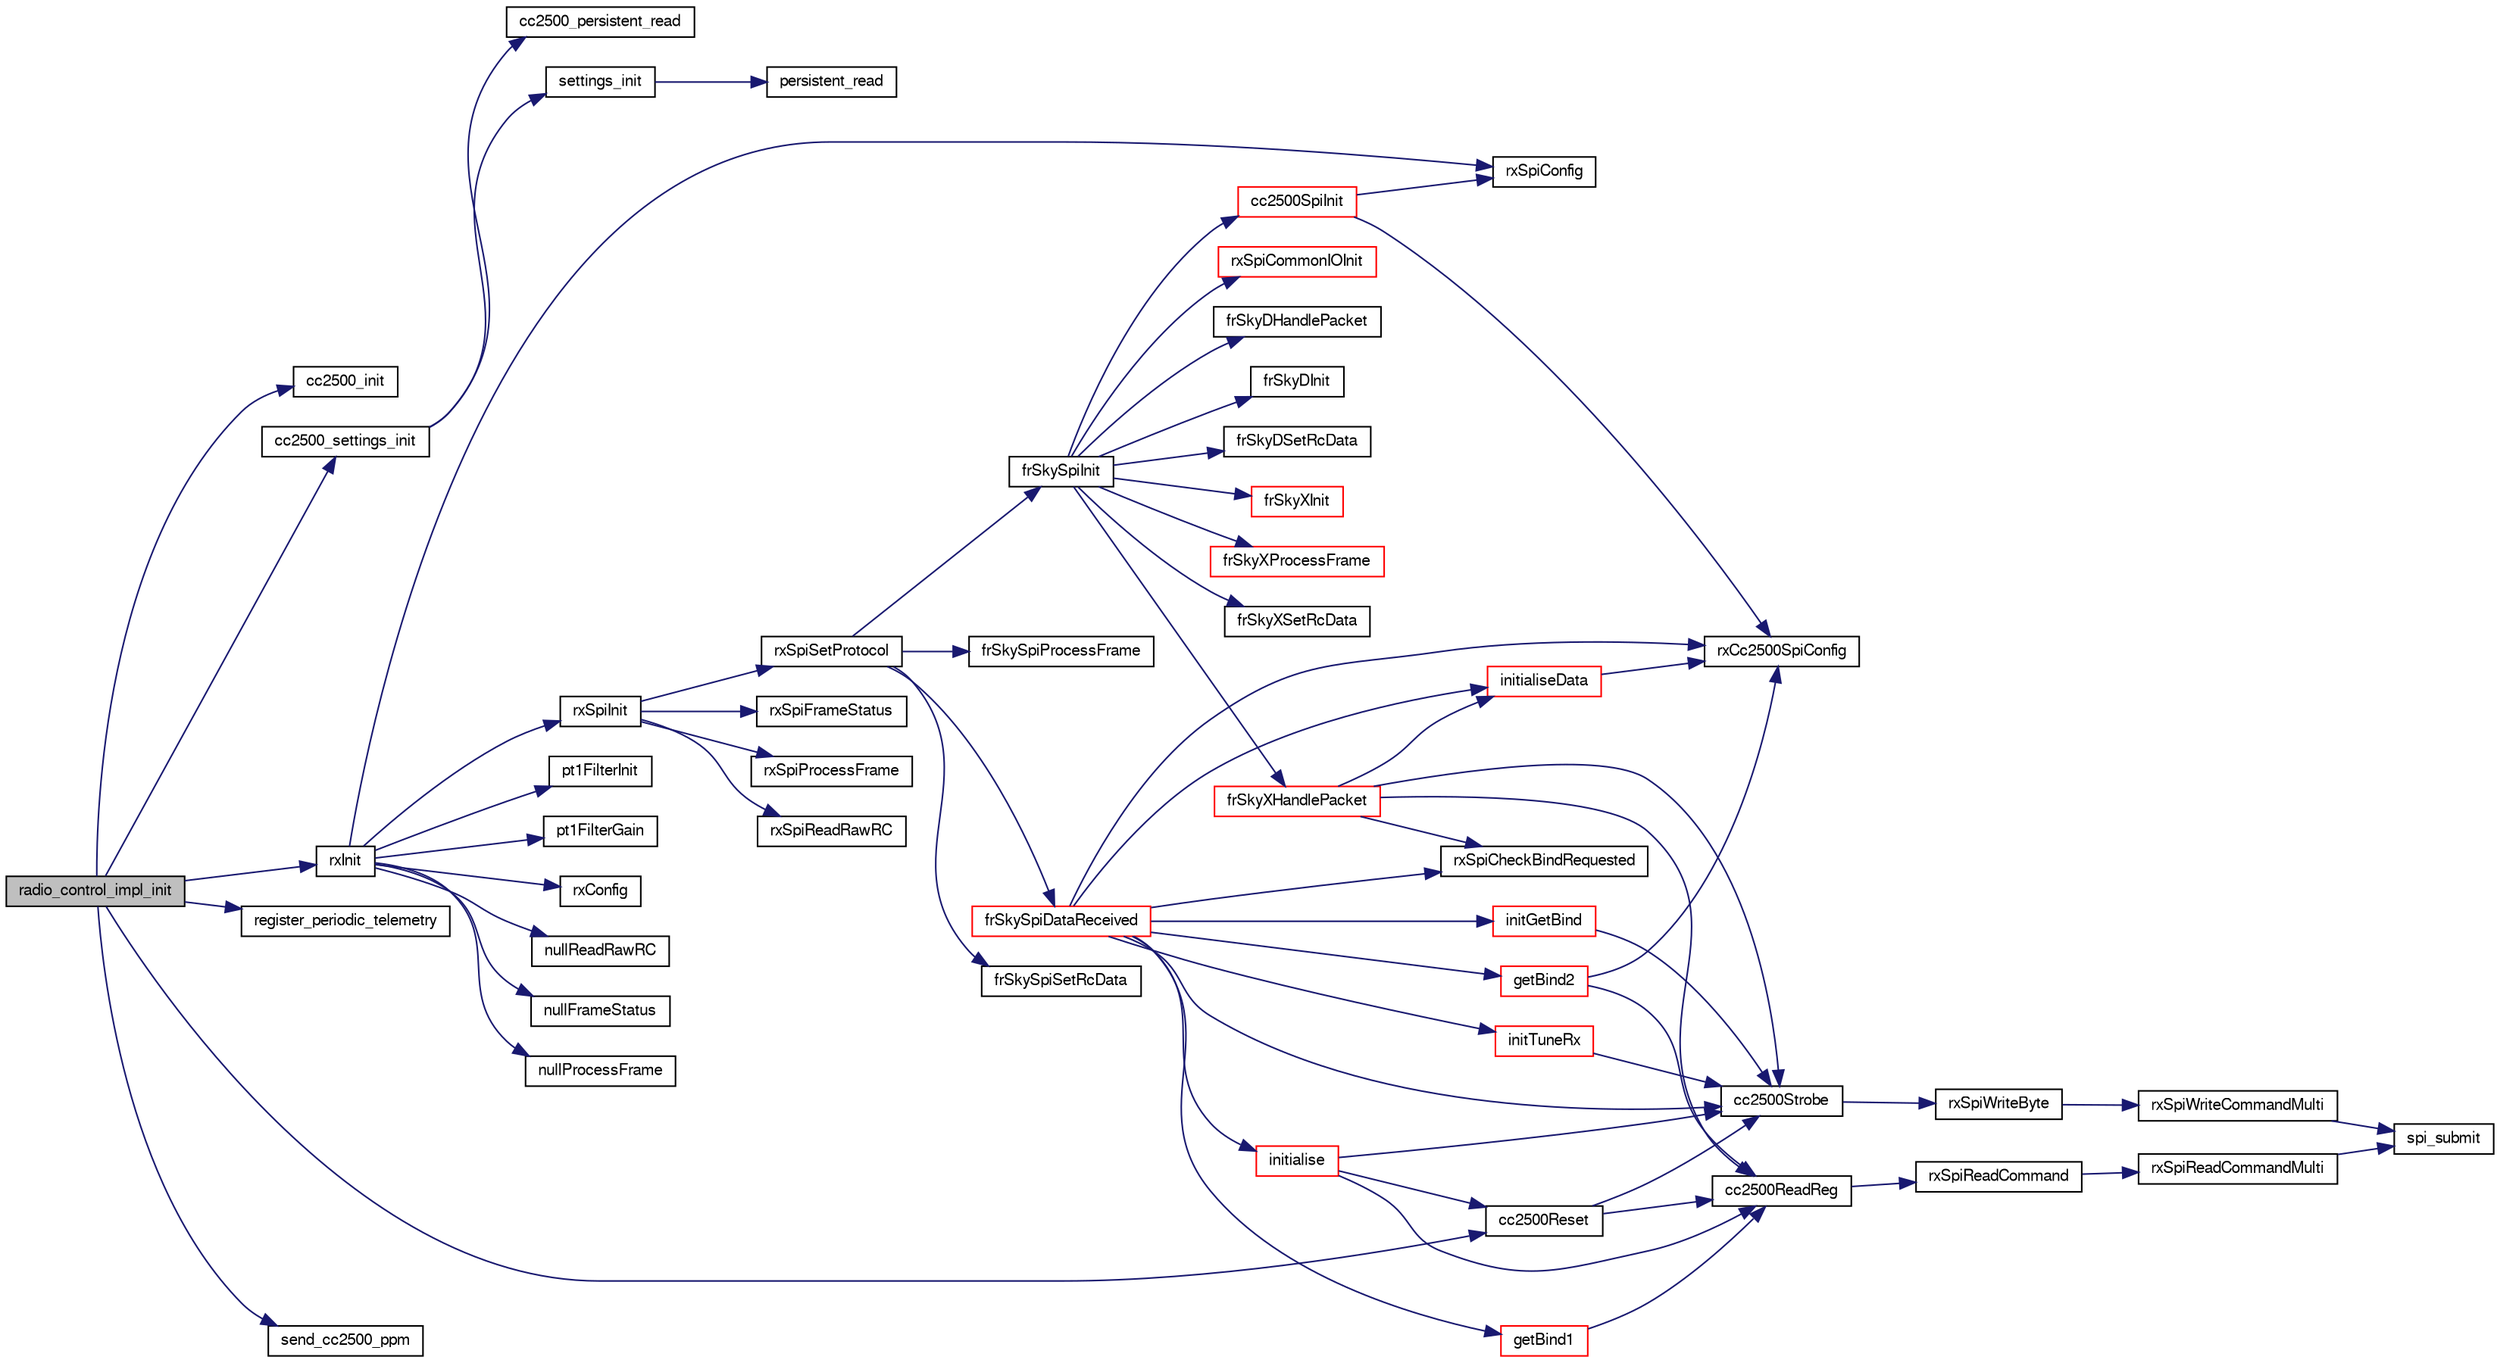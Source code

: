 digraph "radio_control_impl_init"
{
  edge [fontname="FreeSans",fontsize="10",labelfontname="FreeSans",labelfontsize="10"];
  node [fontname="FreeSans",fontsize="10",shape=record];
  rankdir="LR";
  Node1 [label="radio_control_impl_init",height=0.2,width=0.4,color="black", fillcolor="grey75", style="filled", fontcolor="black"];
  Node1 -> Node2 [color="midnightblue",fontsize="10",style="solid",fontname="FreeSans"];
  Node2 [label="cc2500_init",height=0.2,width=0.4,color="black", fillcolor="white", style="filled",URL="$cc2500_8c.html#a789c41a330de75ba23528bbdc7060592"];
  Node1 -> Node3 [color="midnightblue",fontsize="10",style="solid",fontname="FreeSans"];
  Node3 [label="cc2500_settings_init",height=0.2,width=0.4,color="black", fillcolor="white", style="filled",URL="$cc2500__settings_8c.html#a05d761a2c53707eb1216a322cd8a0141"];
  Node3 -> Node4 [color="midnightblue",fontsize="10",style="solid",fontname="FreeSans"];
  Node4 [label="settings_init",height=0.2,width=0.4,color="black", fillcolor="white", style="filled",URL="$settings_8c.html#a5f9a5a2e826aec11c77548f2a541fb9e"];
  Node4 -> Node5 [color="midnightblue",fontsize="10",style="solid",fontname="FreeSans"];
  Node5 [label="persistent_read",height=0.2,width=0.4,color="black", fillcolor="white", style="filled",URL="$chibios_2modules_2core_2settings__arch_8c.html#a6d60026540670a5fc2ac03dee06c791e"];
  Node3 -> Node6 [color="midnightblue",fontsize="10",style="solid",fontname="FreeSans"];
  Node6 [label="cc2500_persistent_read",height=0.2,width=0.4,color="black", fillcolor="white", style="filled",URL="$cc2500__settings_8c.html#ad9416de80534b9fcf9e9fe243e94458e"];
  Node1 -> Node7 [color="midnightblue",fontsize="10",style="solid",fontname="FreeSans"];
  Node7 [label="cc2500Reset",height=0.2,width=0.4,color="black", fillcolor="white", style="filled",URL="$cc2500_8c.html#a82d8aae1191b403189abfbd500efaaae"];
  Node7 -> Node8 [color="midnightblue",fontsize="10",style="solid",fontname="FreeSans"];
  Node8 [label="cc2500Strobe",height=0.2,width=0.4,color="black", fillcolor="white", style="filled",URL="$cc2500_8c.html#a5f48b0ae3036525c7ddd12b61b2f92cc"];
  Node8 -> Node9 [color="midnightblue",fontsize="10",style="solid",fontname="FreeSans"];
  Node9 [label="rxSpiWriteByte",height=0.2,width=0.4,color="black", fillcolor="white", style="filled",URL="$cc2500_8c.html#af21ded081906c8c7339acef1caeaa8e3"];
  Node9 -> Node10 [color="midnightblue",fontsize="10",style="solid",fontname="FreeSans"];
  Node10 [label="rxSpiWriteCommandMulti",height=0.2,width=0.4,color="black", fillcolor="white", style="filled",URL="$cc2500_8c.html#aa88e934fdd4f5f4f40dfa59c7060c208"];
  Node10 -> Node11 [color="midnightblue",fontsize="10",style="solid",fontname="FreeSans"];
  Node11 [label="spi_submit",height=0.2,width=0.4,color="black", fillcolor="white", style="filled",URL="$group__spi.html#ga5d383931766cb373ebad0b8bc26d439d",tooltip="Submit SPI transaction. "];
  Node7 -> Node12 [color="midnightblue",fontsize="10",style="solid",fontname="FreeSans"];
  Node12 [label="cc2500ReadReg",height=0.2,width=0.4,color="black", fillcolor="white", style="filled",URL="$cc2500_8c.html#a16824ba518eea5c5e67b3daeeb599269"];
  Node12 -> Node13 [color="midnightblue",fontsize="10",style="solid",fontname="FreeSans"];
  Node13 [label="rxSpiReadCommand",height=0.2,width=0.4,color="black", fillcolor="white", style="filled",URL="$cc2500_8c.html#a144a5804c6f5e30744e48c7c93d7db5a"];
  Node13 -> Node14 [color="midnightblue",fontsize="10",style="solid",fontname="FreeSans"];
  Node14 [label="rxSpiReadCommandMulti",height=0.2,width=0.4,color="black", fillcolor="white", style="filled",URL="$cc2500_8c.html#aa9910adea9b66f2a6e49176819f19b0c"];
  Node14 -> Node11 [color="midnightblue",fontsize="10",style="solid",fontname="FreeSans"];
  Node1 -> Node15 [color="midnightblue",fontsize="10",style="solid",fontname="FreeSans"];
  Node15 [label="register_periodic_telemetry",height=0.2,width=0.4,color="black", fillcolor="white", style="filled",URL="$telemetry_8c.html#a8b8cf43739f06c54d16370c141b541a0",tooltip="Register a telemetry callback function. "];
  Node1 -> Node16 [color="midnightblue",fontsize="10",style="solid",fontname="FreeSans"];
  Node16 [label="rxInit",height=0.2,width=0.4,color="black", fillcolor="white", style="filled",URL="$cc2500__rx_8c.html#a2b22f66cf63b1438ff45127b7674d1a9",tooltip="!TODO remove this extern, only needed once for channelCount "];
  Node16 -> Node17 [color="midnightblue",fontsize="10",style="solid",fontname="FreeSans"];
  Node17 [label="rxConfig",height=0.2,width=0.4,color="black", fillcolor="white", style="filled",URL="$cc2500__settings_8c.html#af06545e739401827aa40484c0ad98353"];
  Node16 -> Node18 [color="midnightblue",fontsize="10",style="solid",fontname="FreeSans"];
  Node18 [label="nullReadRawRC",height=0.2,width=0.4,color="black", fillcolor="white", style="filled",URL="$cc2500__rx_8c.html#ac5d1940eb2bc691c3131c96f05b53d8b"];
  Node16 -> Node19 [color="midnightblue",fontsize="10",style="solid",fontname="FreeSans"];
  Node19 [label="nullFrameStatus",height=0.2,width=0.4,color="black", fillcolor="white", style="filled",URL="$cc2500__rx_8c.html#a93c3050d3a97bd524440b3a670fda546"];
  Node16 -> Node20 [color="midnightblue",fontsize="10",style="solid",fontname="FreeSans"];
  Node20 [label="nullProcessFrame",height=0.2,width=0.4,color="black", fillcolor="white", style="filled",URL="$cc2500__rx_8c.html#a84f01aa00332cb0cebc0516356902362"];
  Node16 -> Node21 [color="midnightblue",fontsize="10",style="solid",fontname="FreeSans"];
  Node21 [label="rxSpiInit",height=0.2,width=0.4,color="black", fillcolor="white", style="filled",URL="$cc2500__rx__spi_8c.html#a69c86568ea4d5d0b6b27d470946083c5"];
  Node21 -> Node22 [color="midnightblue",fontsize="10",style="solid",fontname="FreeSans"];
  Node22 [label="rxSpiSetProtocol",height=0.2,width=0.4,color="black", fillcolor="white", style="filled",URL="$cc2500__rx__spi_8c.html#a3d2e6ea2ec7d87bc2067c0fd06ecc5c0"];
  Node22 -> Node23 [color="midnightblue",fontsize="10",style="solid",fontname="FreeSans"];
  Node23 [label="frSkySpiInit",height=0.2,width=0.4,color="black", fillcolor="white", style="filled",URL="$cc2500__frsky__common_8h.html#ae9a644b9be932a275c8b3c77fd33f0f9"];
  Node23 -> Node24 [color="midnightblue",fontsize="10",style="solid",fontname="FreeSans"];
  Node24 [label="cc2500SpiInit",height=0.2,width=0.4,color="red", fillcolor="white", style="filled",URL="$cc2500__common_8c.html#a384a659dc20e7a7df306027141c8d0ef"];
  Node24 -> Node25 [color="midnightblue",fontsize="10",style="solid",fontname="FreeSans"];
  Node25 [label="rxCc2500SpiConfig",height=0.2,width=0.4,color="black", fillcolor="white", style="filled",URL="$cc2500__settings_8c.html#aad1629e38fffa025a33f8054243bd6f0"];
  Node24 -> Node26 [color="midnightblue",fontsize="10",style="solid",fontname="FreeSans"];
  Node26 [label="rxSpiConfig",height=0.2,width=0.4,color="black", fillcolor="white", style="filled",URL="$cc2500__settings_8c.html#a56bfe7bd9539b3618207bc6ee9688636"];
  Node23 -> Node27 [color="midnightblue",fontsize="10",style="solid",fontname="FreeSans"];
  Node27 [label="frSkyDHandlePacket",height=0.2,width=0.4,color="black", fillcolor="white", style="filled",URL="$cc2500__frsky__d_8h.html#a1fabcc6286af8150d908f18c6cc66821"];
  Node23 -> Node28 [color="midnightblue",fontsize="10",style="solid",fontname="FreeSans"];
  Node28 [label="frSkyDInit",height=0.2,width=0.4,color="black", fillcolor="white", style="filled",URL="$cc2500__frsky__d_8h.html#affefe39779ed1cef49b38cd6da7bb8f9"];
  Node23 -> Node29 [color="midnightblue",fontsize="10",style="solid",fontname="FreeSans"];
  Node29 [label="frSkyDSetRcData",height=0.2,width=0.4,color="black", fillcolor="white", style="filled",URL="$cc2500__frsky__d_8h.html#a0e8b3f46bfa560c14661c76e64d2583f"];
  Node23 -> Node30 [color="midnightblue",fontsize="10",style="solid",fontname="FreeSans"];
  Node30 [label="frSkyXHandlePacket",height=0.2,width=0.4,color="red", fillcolor="white", style="filled",URL="$cc2500__frsky__x_8c.html#a90776c7143b1e75512e9bf975aca774e"];
  Node30 -> Node12 [color="midnightblue",fontsize="10",style="solid",fontname="FreeSans"];
  Node30 -> Node8 [color="midnightblue",fontsize="10",style="solid",fontname="FreeSans"];
  Node30 -> Node31 [color="midnightblue",fontsize="10",style="solid",fontname="FreeSans"];
  Node31 [label="initialiseData",height=0.2,width=0.4,color="red", fillcolor="white", style="filled",URL="$cc2500__frsky__shared_8c.html#aeb0e66b7e7d77f928e122ea1dfab26fb"];
  Node31 -> Node25 [color="midnightblue",fontsize="10",style="solid",fontname="FreeSans"];
  Node30 -> Node32 [color="midnightblue",fontsize="10",style="solid",fontname="FreeSans"];
  Node32 [label="rxSpiCheckBindRequested",height=0.2,width=0.4,color="black", fillcolor="white", style="filled",URL="$cc2500__rx__spi__common_8c.html#af3ce512f5a32f9e6142ab1b659ae7524"];
  Node23 -> Node33 [color="midnightblue",fontsize="10",style="solid",fontname="FreeSans"];
  Node33 [label="frSkyXInit",height=0.2,width=0.4,color="red", fillcolor="white", style="filled",URL="$cc2500__frsky__x_8c.html#a09aedfa0332a58b4e89a15471892e08d"];
  Node23 -> Node34 [color="midnightblue",fontsize="10",style="solid",fontname="FreeSans"];
  Node34 [label="frSkyXProcessFrame",height=0.2,width=0.4,color="red", fillcolor="white", style="filled",URL="$cc2500__frsky__x_8c.html#aaa0d6bdd7091f3e1afc2422c4892e19e"];
  Node23 -> Node35 [color="midnightblue",fontsize="10",style="solid",fontname="FreeSans"];
  Node35 [label="frSkyXSetRcData",height=0.2,width=0.4,color="black", fillcolor="white", style="filled",URL="$cc2500__frsky__x_8c.html#ad8790d5ac8de3cf13eab7f9e583dd937"];
  Node23 -> Node36 [color="midnightblue",fontsize="10",style="solid",fontname="FreeSans"];
  Node36 [label="rxSpiCommonIOInit",height=0.2,width=0.4,color="red", fillcolor="white", style="filled",URL="$cc2500__rx__spi__common_8c.html#ac87484f67887c58eaaf8b24a55d6af88"];
  Node22 -> Node37 [color="midnightblue",fontsize="10",style="solid",fontname="FreeSans"];
  Node37 [label="frSkySpiDataReceived",height=0.2,width=0.4,color="red", fillcolor="white", style="filled",URL="$cc2500__frsky__common_8h.html#a16e7d002b9f1b3db1d847d1e757eb243"];
  Node37 -> Node8 [color="midnightblue",fontsize="10",style="solid",fontname="FreeSans"];
  Node37 -> Node38 [color="midnightblue",fontsize="10",style="solid",fontname="FreeSans"];
  Node38 [label="getBind1",height=0.2,width=0.4,color="red", fillcolor="white", style="filled",URL="$cc2500__frsky__shared_8c.html#a628daf8eab28fce0cf869ec4af2f052c"];
  Node38 -> Node12 [color="midnightblue",fontsize="10",style="solid",fontname="FreeSans"];
  Node37 -> Node39 [color="midnightblue",fontsize="10",style="solid",fontname="FreeSans"];
  Node39 [label="getBind2",height=0.2,width=0.4,color="red", fillcolor="white", style="filled",URL="$cc2500__frsky__shared_8c.html#a6f9162189b8e5ec937d4027ae289d928"];
  Node39 -> Node12 [color="midnightblue",fontsize="10",style="solid",fontname="FreeSans"];
  Node39 -> Node25 [color="midnightblue",fontsize="10",style="solid",fontname="FreeSans"];
  Node37 -> Node40 [color="midnightblue",fontsize="10",style="solid",fontname="FreeSans"];
  Node40 [label="initGetBind",height=0.2,width=0.4,color="red", fillcolor="white", style="filled",URL="$cc2500__frsky__shared_8c.html#a528b38863b0d5694139f9c97b03b3de2"];
  Node40 -> Node8 [color="midnightblue",fontsize="10",style="solid",fontname="FreeSans"];
  Node37 -> Node41 [color="midnightblue",fontsize="10",style="solid",fontname="FreeSans"];
  Node41 [label="initialise",height=0.2,width=0.4,color="red", fillcolor="white", style="filled",URL="$cc2500__frsky__shared_8c.html#a803f76032aeda59a1a0e707ee9256894"];
  Node41 -> Node12 [color="midnightblue",fontsize="10",style="solid",fontname="FreeSans"];
  Node41 -> Node7 [color="midnightblue",fontsize="10",style="solid",fontname="FreeSans"];
  Node41 -> Node8 [color="midnightblue",fontsize="10",style="solid",fontname="FreeSans"];
  Node37 -> Node31 [color="midnightblue",fontsize="10",style="solid",fontname="FreeSans"];
  Node37 -> Node42 [color="midnightblue",fontsize="10",style="solid",fontname="FreeSans"];
  Node42 [label="initTuneRx",height=0.2,width=0.4,color="red", fillcolor="white", style="filled",URL="$cc2500__frsky__shared_8c.html#acd78ab0f584bb8800c35994a51aa78a9"];
  Node42 -> Node8 [color="midnightblue",fontsize="10",style="solid",fontname="FreeSans"];
  Node37 -> Node25 [color="midnightblue",fontsize="10",style="solid",fontname="FreeSans"];
  Node37 -> Node32 [color="midnightblue",fontsize="10",style="solid",fontname="FreeSans"];
  Node22 -> Node43 [color="midnightblue",fontsize="10",style="solid",fontname="FreeSans"];
  Node43 [label="frSkySpiSetRcData",height=0.2,width=0.4,color="black", fillcolor="white", style="filled",URL="$cc2500__frsky__common_8h.html#a892b2fa126f26f23d001726c99375e95"];
  Node22 -> Node44 [color="midnightblue",fontsize="10",style="solid",fontname="FreeSans"];
  Node44 [label="frSkySpiProcessFrame",height=0.2,width=0.4,color="black", fillcolor="white", style="filled",URL="$cc2500__frsky__common_8h.html#aa4effb30e9de8b5244368623d5265e72"];
  Node21 -> Node45 [color="midnightblue",fontsize="10",style="solid",fontname="FreeSans"];
  Node45 [label="rxSpiReadRawRC",height=0.2,width=0.4,color="black", fillcolor="white", style="filled",URL="$cc2500__rx__spi_8c.html#af73ceb2662c274b493a06c67fc3ab7ae"];
  Node21 -> Node46 [color="midnightblue",fontsize="10",style="solid",fontname="FreeSans"];
  Node46 [label="rxSpiFrameStatus",height=0.2,width=0.4,color="black", fillcolor="white", style="filled",URL="$cc2500__rx__spi_8c.html#af7042d849711c77eddbe29bbb376b559"];
  Node21 -> Node47 [color="midnightblue",fontsize="10",style="solid",fontname="FreeSans"];
  Node47 [label="rxSpiProcessFrame",height=0.2,width=0.4,color="black", fillcolor="white", style="filled",URL="$cc2500__rx__spi_8c.html#a194c1961355119b3c16bc44cb59cff59"];
  Node16 -> Node26 [color="midnightblue",fontsize="10",style="solid",fontname="FreeSans"];
  Node16 -> Node48 [color="midnightblue",fontsize="10",style="solid",fontname="FreeSans"];
  Node48 [label="pt1FilterInit",height=0.2,width=0.4,color="black", fillcolor="white", style="filled",URL="$cc2500__compat_8c.html#a0acb1005b01d0a3eb384631377d81bc8"];
  Node16 -> Node49 [color="midnightblue",fontsize="10",style="solid",fontname="FreeSans"];
  Node49 [label="pt1FilterGain",height=0.2,width=0.4,color="black", fillcolor="white", style="filled",URL="$cc2500__compat_8c.html#aba941619bd16a3071dea1dc4611b8b55"];
  Node1 -> Node50 [color="midnightblue",fontsize="10",style="solid",fontname="FreeSans"];
  Node50 [label="send_cc2500_ppm",height=0.2,width=0.4,color="black", fillcolor="white", style="filled",URL="$cc2500__paparazzi_8c.html#aec5542fe88c901a966eb6f7a721df6ad"];
}
